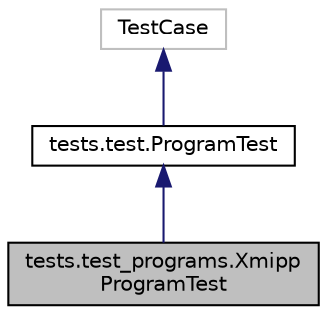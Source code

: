 digraph "tests.test_programs.XmippProgramTest"
{
  edge [fontname="Helvetica",fontsize="10",labelfontname="Helvetica",labelfontsize="10"];
  node [fontname="Helvetica",fontsize="10",shape=record];
  Node109 [label="tests.test_programs.Xmipp\lProgramTest",height=0.2,width=0.4,color="black", fillcolor="grey75", style="filled", fontcolor="black"];
  Node110 -> Node109 [dir="back",color="midnightblue",fontsize="10",style="solid",fontname="Helvetica"];
  Node110 [label="tests.test.ProgramTest",height=0.2,width=0.4,color="black", fillcolor="white", style="filled",URL="$classtests_1_1test_1_1ProgramTest.html"];
  Node111 -> Node110 [dir="back",color="midnightblue",fontsize="10",style="solid",fontname="Helvetica"];
  Node111 [label="TestCase",height=0.2,width=0.4,color="grey75", fillcolor="white", style="filled"];
}

